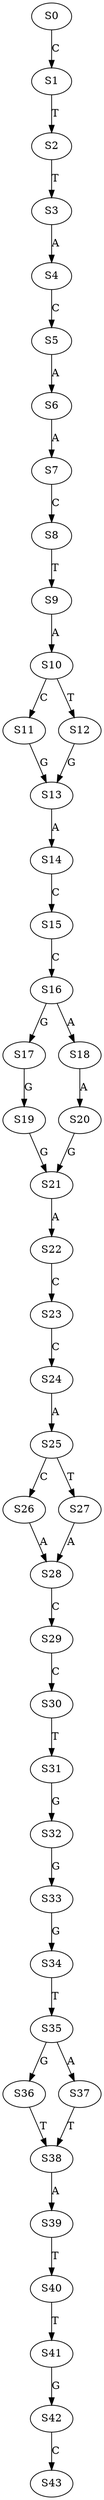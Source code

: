 strict digraph  {
	S0 -> S1 [ label = C ];
	S1 -> S2 [ label = T ];
	S2 -> S3 [ label = T ];
	S3 -> S4 [ label = A ];
	S4 -> S5 [ label = C ];
	S5 -> S6 [ label = A ];
	S6 -> S7 [ label = A ];
	S7 -> S8 [ label = C ];
	S8 -> S9 [ label = T ];
	S9 -> S10 [ label = A ];
	S10 -> S11 [ label = C ];
	S10 -> S12 [ label = T ];
	S11 -> S13 [ label = G ];
	S12 -> S13 [ label = G ];
	S13 -> S14 [ label = A ];
	S14 -> S15 [ label = C ];
	S15 -> S16 [ label = C ];
	S16 -> S17 [ label = G ];
	S16 -> S18 [ label = A ];
	S17 -> S19 [ label = G ];
	S18 -> S20 [ label = A ];
	S19 -> S21 [ label = G ];
	S20 -> S21 [ label = G ];
	S21 -> S22 [ label = A ];
	S22 -> S23 [ label = C ];
	S23 -> S24 [ label = C ];
	S24 -> S25 [ label = A ];
	S25 -> S26 [ label = C ];
	S25 -> S27 [ label = T ];
	S26 -> S28 [ label = A ];
	S27 -> S28 [ label = A ];
	S28 -> S29 [ label = C ];
	S29 -> S30 [ label = C ];
	S30 -> S31 [ label = T ];
	S31 -> S32 [ label = G ];
	S32 -> S33 [ label = G ];
	S33 -> S34 [ label = G ];
	S34 -> S35 [ label = T ];
	S35 -> S36 [ label = G ];
	S35 -> S37 [ label = A ];
	S36 -> S38 [ label = T ];
	S37 -> S38 [ label = T ];
	S38 -> S39 [ label = A ];
	S39 -> S40 [ label = T ];
	S40 -> S41 [ label = T ];
	S41 -> S42 [ label = G ];
	S42 -> S43 [ label = C ];
}
